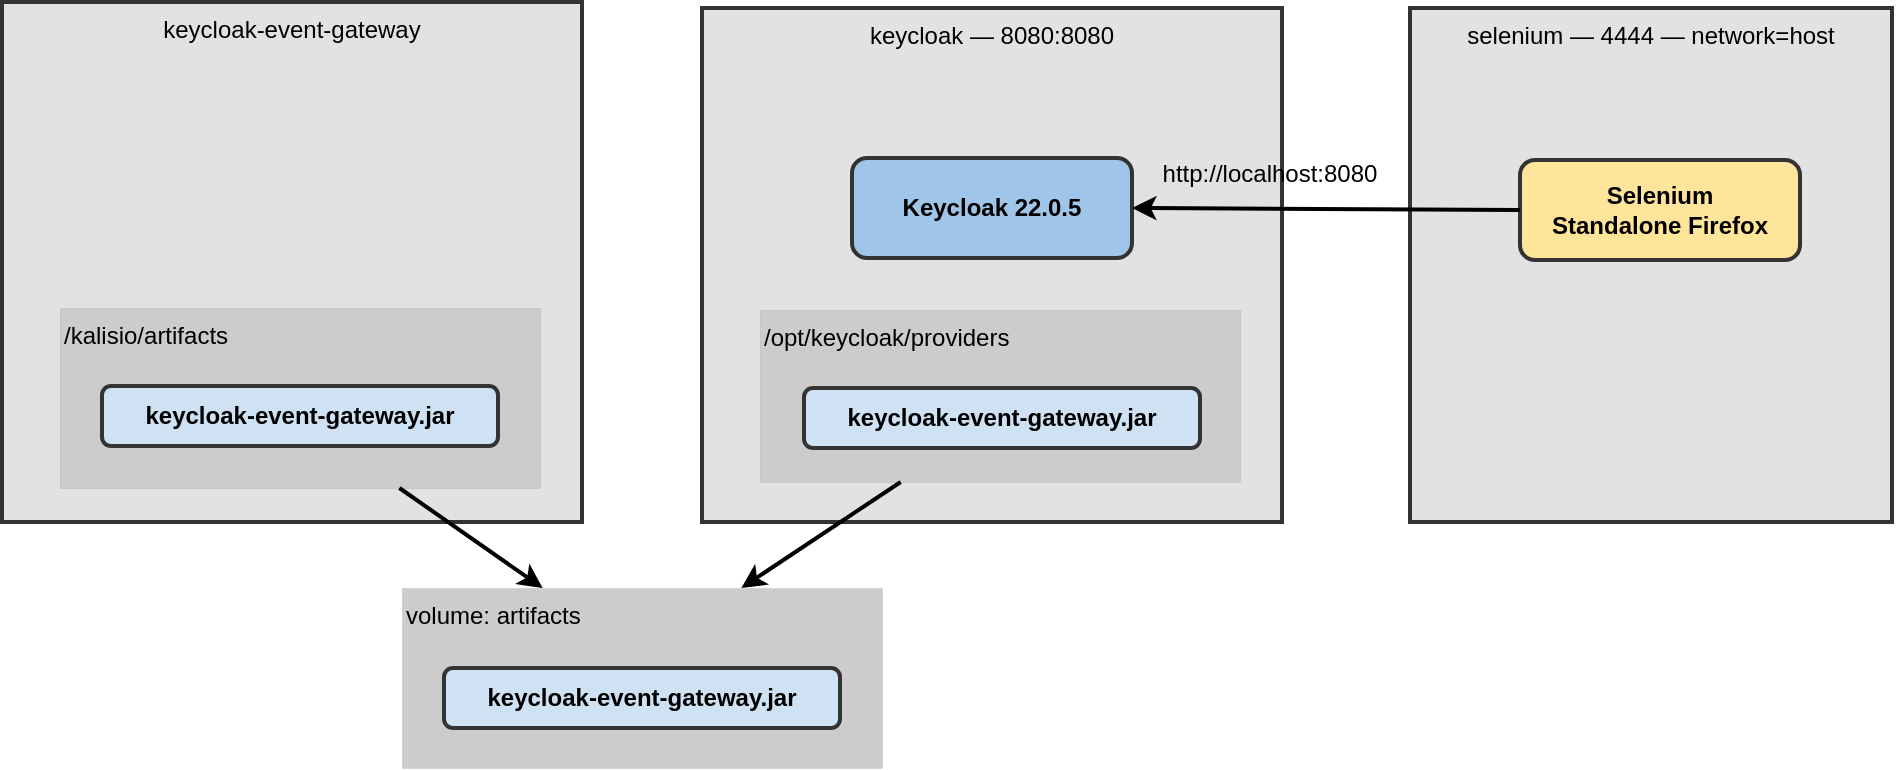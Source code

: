 <mxfile version="24.0.7" type="device">
	<diagram name="Page-1" id="p1714233626740">
		<mxGraphModel dx="954" dy="617" grid="1" gridSize="10" guides="1" tooltips="1" connect="1" arrows="1" fold="1" page="1" pageScale="1" pageWidth="1092" pageHeight="420" math="0" shadow="0" id="p1714233626740">
			<root viewBox="0 0 1092 420" width="1092" height="420">
				<mxCell id="0"/>
				<mxCell id="1" parent="0"/>
				<mxCell id="2" style="rounded=0;whiteSpace=wrap;html=1;strokeWidth=2;strokeWidth=2;strokeColor=#333333;fillColor=#e2e2e2;verticalAlign=top;" vertex="1" parent="1" value="selenium — 4444 — network=host">
					<mxGeometry x="834" y="30" width="241" height="257" as="geometry"/>
				</mxCell>
				<mxCell id="3" style="rounded=0;whiteSpace=wrap;html=1;strokeWidth=2;strokeWidth=2;strokeColor=#333333;fillColor=#e2e2e2;verticalAlign=top;" vertex="1" parent="1" value="keycloak — 8080:8080">
					<mxGeometry x="480" y="30" width="290" height="257" as="geometry"/>
				</mxCell>
				<mxCell id="4" style="rounded=0;whiteSpace=wrap;html=1;strokeWidth=2;strokeWidth=2;strokeColor=#333333;fillColor=#e2e2e2;verticalAlign=top;" vertex="1" parent="1" value="keycloak-event-gateway">
					<mxGeometry x="130" y="27" width="290" height="260" as="geometry"/>
				</mxCell>
				<mxCell id="5" style="rounded=0;whiteSpace=wrap;html=1;strokeWidth=0;strokeWidth=0;strokeColor=#333333;fillColor=#cccccc;verticalAlign=top;align=left;" vertex="1" parent="1" value="/opt/keycloak/providers">
					<mxGeometry x="509" y="181" width="240" height="86" as="geometry"/>
				</mxCell>
				<mxCell id="6" style="rounded=0;whiteSpace=wrap;html=1;strokeWidth=0;strokeWidth=0;strokeColor=#333333;fillColor=#cccccc;verticalAlign=top;align=left;" vertex="1" parent="1" value="volume: artifacts">
					<mxGeometry x="330" y="320" width="240" height="90" as="geometry"/>
				</mxCell>
				<mxCell id="7" style="rounded=0;whiteSpace=wrap;html=1;strokeWidth=0;strokeWidth=0;strokeColor=#333333;fillColor=#cccccc;verticalAlign=top;align=left;" vertex="1" parent="1" value="/kalisio/artifacts">
					<mxGeometry x="159" y="180" width="240" height="90" as="geometry"/>
				</mxCell>
				<mxCell id="8" style="rounded=1;whiteSpace=wrap;html=1;strokeWidth=2;strokeColor=#333333;fillColor=#9fc5e8;" vertex="1" parent="1" value="&lt;b&gt;Keycloak 22.0.5&lt;/b&gt;">
					<mxGeometry x="555" y="105" width="140" height="50" as="geometry"/>
				</mxCell>
				<mxCell id="9" style="rounded=1;whiteSpace=wrap;html=1;strokeWidth=2;strokeColor=#333333;fillColor=#cfe2f3;" vertex="1" parent="1" value="&lt;b&gt;keycloak-event-gateway.jar&lt;/b&gt;">
					<mxGeometry x="531" y="220" width="198" height="30" as="geometry"/>
				</mxCell>
				<mxCell id="10" style="rounded=1;whiteSpace=wrap;html=1;strokeWidth=2;strokeColor=#333333;fillColor=#cfe2f3;" vertex="1" parent="1" value="&lt;b&gt;keycloak-event-gateway.jar&lt;/b&gt;">
					<mxGeometry x="351" y="360" width="198" height="30" as="geometry"/>
				</mxCell>
				<mxCell id="11" style="rounded=1;whiteSpace=wrap;html=1;strokeWidth=2;strokeColor=#333333;fillColor=#cfe2f3;" vertex="1" parent="1" value="&lt;b&gt;keycloak-event-gateway.jar&lt;/b&gt;">
					<mxGeometry x="180" y="219" width="198" height="30" as="geometry"/>
				</mxCell>
				<mxCell id="12" style="rounded=1;whiteSpace=wrap;html=1;strokeWidth=2;strokeColor=#333333;fillColor=#ffe599;" vertex="1" parent="1" value="&lt;b&gt;Selenium&lt;/b&gt;&lt;br/&gt;&lt;b&gt;Standalone Firefox&lt;/b&gt;">
					<mxGeometry x="889" y="106" width="140" height="50" as="geometry"/>
				</mxCell>
				<mxCell id="13" parent="1" value="" style="startArrow=none;html=1;rounded=1;curved=0;exitDx=0;exitDy=0;entryDx=0;entryDy=0;startFill=0;strokeWidth=2;strokeColor=#000000;endArrow=classic;exitX=0.0;exitY=0.5;entryX=1.0;entryY=0.5;" edge="1" source="12" target="8">
					<mxGeometry width="50" height="50" relative="1" as="geometry">
						<mxPoint x="889" y="131" as="sourcePoint"/>
						<mxPoint x="695" y="130" as="targetPoint"/>
					</mxGeometry>
				</mxCell>
				<mxCell id="14" parent="1" value="" style="startArrow=none;html=1;rounded=1;curved=0;exitDx=0;exitDy=0;entryDx=0;entryDy=0;startFill=0;strokeWidth=2;strokeColor=#000000;endArrow=classic;exitX=0.293;exitY=1.0;entryX=0.707;entryY=0.0;" edge="1" source="5" target="6">
					<mxGeometry width="50" height="50" relative="1" as="geometry">
						<mxPoint x="579" y="267" as="sourcePoint"/>
						<mxPoint x="500" y="320" as="targetPoint"/>
						<Array as="points">
							<mxPoint x="579.794" y="267.0"/>
						</Array>
					</mxGeometry>
				</mxCell>
				<mxCell id="15" parent="1" value="" style="startArrow=none;html=1;rounded=1;curved=0;exitDx=0;exitDy=0;entryDx=0;entryDy=0;startFill=0;strokeWidth=2;strokeColor=#000000;endArrow=classic;exitX=0.707;exitY=1.0;entryX=0.293;entryY=0.0;" edge="1" source="7" target="6">
					<mxGeometry width="50" height="50" relative="1" as="geometry">
						<mxPoint x="329" y="270" as="sourcePoint"/>
						<mxPoint x="400" y="320" as="targetPoint"/>
						<Array as="points">
							<mxPoint x="329.206" y="270.0"/>
						</Array>
					</mxGeometry>
				</mxCell>
				<mxCell id="16" value="http://localhost:8080" style="text;html=1;align=center;verticalAlign=middle;whiteSpace=wrap;rounded=0;" vertex="1" parent="1">
					<mxGeometry x="689" y="106" width="150" height="14" as="geometry"/>
				</mxCell>
			</root>
		</mxGraphModel>
	</diagram>
</mxfile>